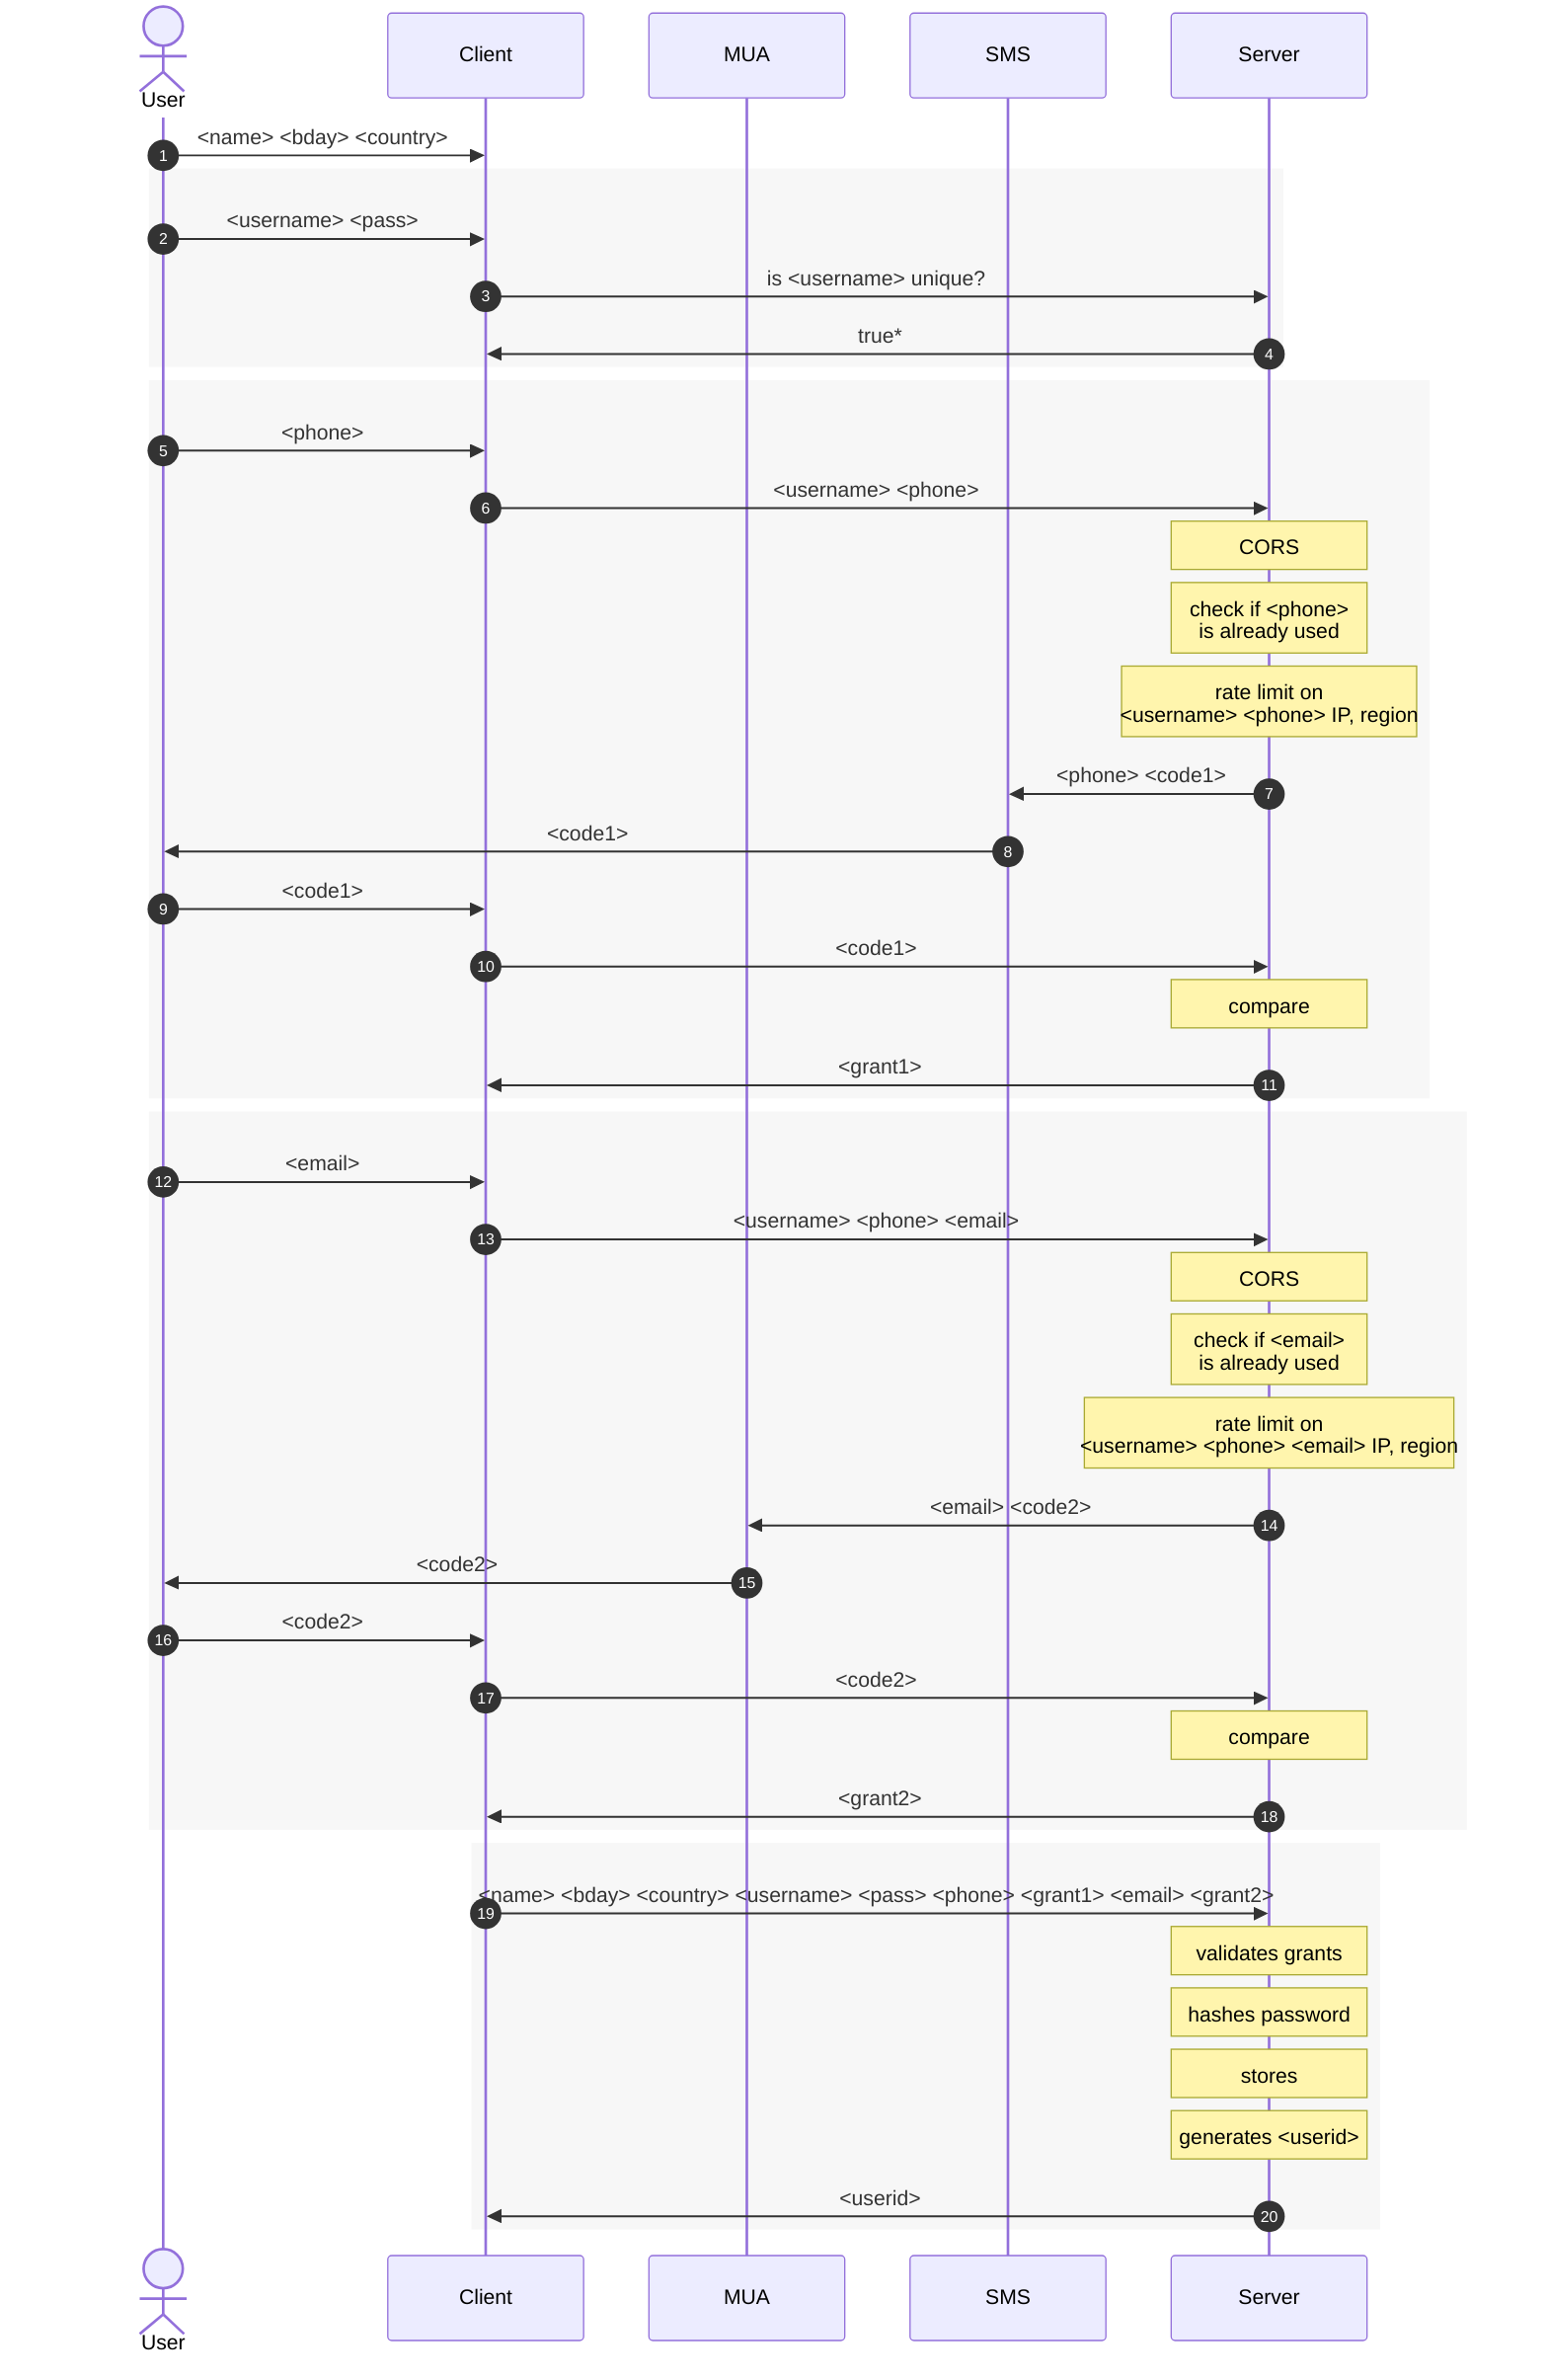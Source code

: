 sequenceDiagram
autoNumber

actor u as User
participant c as Client
participant mua as MUA
participant sms as SMS
participant s as Server

u ->> c: <name> <bday> <country>

rect rgba(0,0,0,0.03)
    u ->> c: <username> <pass>
    c ->> s: is <username> unique?
    s ->> c: true*
end

rect rgba(0,0,0,0.03)
    u ->> c: <phone>
    c ->> s: <username> <phone>
    note over s: CORS
    note over s: check if <phone><br>is already used
    note over s: rate limit on<br><username> <phone> IP, region
    s ->> sms: <phone> <code1>
    sms ->> u: <code1>
    u ->> c: <code1>
    c ->> s: <code1>
    note over s: compare
    s ->> c: <grant1>
end

rect rgba(0,0,0,0.03)
    u ->> c: <email>
    c ->> s: <username> <phone> <email>
    note over s: CORS
    note over s: check if <email><br>is already used
    note over s: rate limit on<br><username> <phone> <email> IP, region
    s ->> mua: <email> <code2>
    mua ->> u: <code2>
    u ->> c: <code2>
    c ->> s: <code2>
    note over s: compare
    s ->> c: <grant2>
end

rect rgba(0,0,0,0.03)
    c ->> s: <name> <bday> <country> <username> <pass> <phone> <grant1> <email> <grant2>
    note over s: validates grants
    note over s: hashes password
    note over s: stores
    note over s: generates <userid>
    s ->> c: <userid>
end